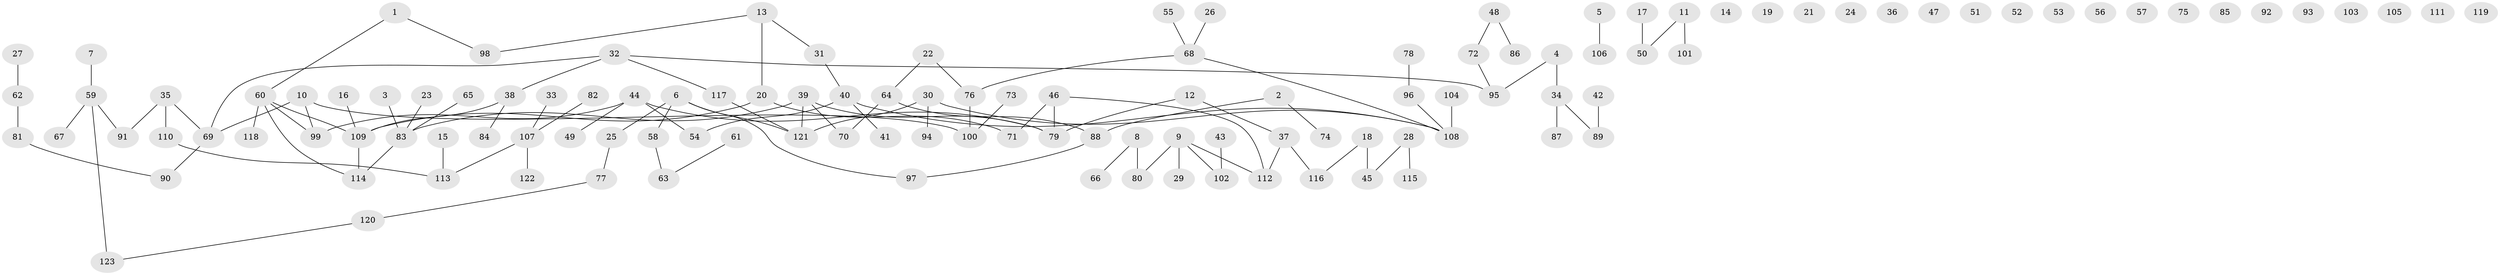 // Generated by graph-tools (version 1.1) at 2025/49/03/09/25 03:49:04]
// undirected, 123 vertices, 114 edges
graph export_dot {
graph [start="1"]
  node [color=gray90,style=filled];
  1;
  2;
  3;
  4;
  5;
  6;
  7;
  8;
  9;
  10;
  11;
  12;
  13;
  14;
  15;
  16;
  17;
  18;
  19;
  20;
  21;
  22;
  23;
  24;
  25;
  26;
  27;
  28;
  29;
  30;
  31;
  32;
  33;
  34;
  35;
  36;
  37;
  38;
  39;
  40;
  41;
  42;
  43;
  44;
  45;
  46;
  47;
  48;
  49;
  50;
  51;
  52;
  53;
  54;
  55;
  56;
  57;
  58;
  59;
  60;
  61;
  62;
  63;
  64;
  65;
  66;
  67;
  68;
  69;
  70;
  71;
  72;
  73;
  74;
  75;
  76;
  77;
  78;
  79;
  80;
  81;
  82;
  83;
  84;
  85;
  86;
  87;
  88;
  89;
  90;
  91;
  92;
  93;
  94;
  95;
  96;
  97;
  98;
  99;
  100;
  101;
  102;
  103;
  104;
  105;
  106;
  107;
  108;
  109;
  110;
  111;
  112;
  113;
  114;
  115;
  116;
  117;
  118;
  119;
  120;
  121;
  122;
  123;
  1 -- 60;
  1 -- 98;
  2 -- 74;
  2 -- 88;
  3 -- 83;
  4 -- 34;
  4 -- 95;
  5 -- 106;
  6 -- 25;
  6 -- 58;
  6 -- 97;
  6 -- 121;
  7 -- 59;
  8 -- 66;
  8 -- 80;
  9 -- 29;
  9 -- 80;
  9 -- 102;
  9 -- 112;
  10 -- 69;
  10 -- 99;
  10 -- 100;
  11 -- 50;
  11 -- 101;
  12 -- 37;
  12 -- 79;
  13 -- 20;
  13 -- 31;
  13 -- 98;
  15 -- 113;
  16 -- 109;
  17 -- 50;
  18 -- 45;
  18 -- 116;
  20 -- 71;
  20 -- 109;
  22 -- 64;
  22 -- 76;
  23 -- 83;
  25 -- 77;
  26 -- 68;
  27 -- 62;
  28 -- 45;
  28 -- 115;
  30 -- 94;
  30 -- 108;
  30 -- 121;
  31 -- 40;
  32 -- 38;
  32 -- 69;
  32 -- 95;
  32 -- 117;
  33 -- 107;
  34 -- 87;
  34 -- 89;
  35 -- 69;
  35 -- 91;
  35 -- 110;
  37 -- 112;
  37 -- 116;
  38 -- 84;
  38 -- 109;
  39 -- 70;
  39 -- 79;
  39 -- 83;
  39 -- 121;
  40 -- 41;
  40 -- 54;
  40 -- 108;
  42 -- 89;
  43 -- 102;
  44 -- 49;
  44 -- 54;
  44 -- 79;
  44 -- 99;
  46 -- 71;
  46 -- 79;
  46 -- 112;
  48 -- 72;
  48 -- 86;
  55 -- 68;
  58 -- 63;
  59 -- 67;
  59 -- 91;
  59 -- 123;
  60 -- 99;
  60 -- 109;
  60 -- 114;
  60 -- 118;
  61 -- 63;
  62 -- 81;
  64 -- 70;
  64 -- 88;
  65 -- 83;
  68 -- 76;
  68 -- 108;
  69 -- 90;
  72 -- 95;
  73 -- 100;
  76 -- 100;
  77 -- 120;
  78 -- 96;
  81 -- 90;
  82 -- 107;
  83 -- 114;
  88 -- 97;
  96 -- 108;
  104 -- 108;
  107 -- 113;
  107 -- 122;
  109 -- 114;
  110 -- 113;
  117 -- 121;
  120 -- 123;
}

